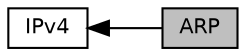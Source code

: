 digraph "ARP"
{
  edge [fontname="Helvetica",fontsize="10",labelfontname="Helvetica",labelfontsize="10"];
  node [fontname="Helvetica",fontsize="10",shape=box];
  rankdir=LR;
  Node2 [label="IPv4",height=0.2,width=0.4,color="black", fillcolor="white", style="filled",URL="$group__lwip__opts__ipv4.html",tooltip=" "];
  Node1 [label="ARP",height=0.2,width=0.4,color="black", fillcolor="grey75", style="filled", fontcolor="black",tooltip=" "];
  Node2->Node1 [shape=plaintext, dir="back", style="solid"];
}
